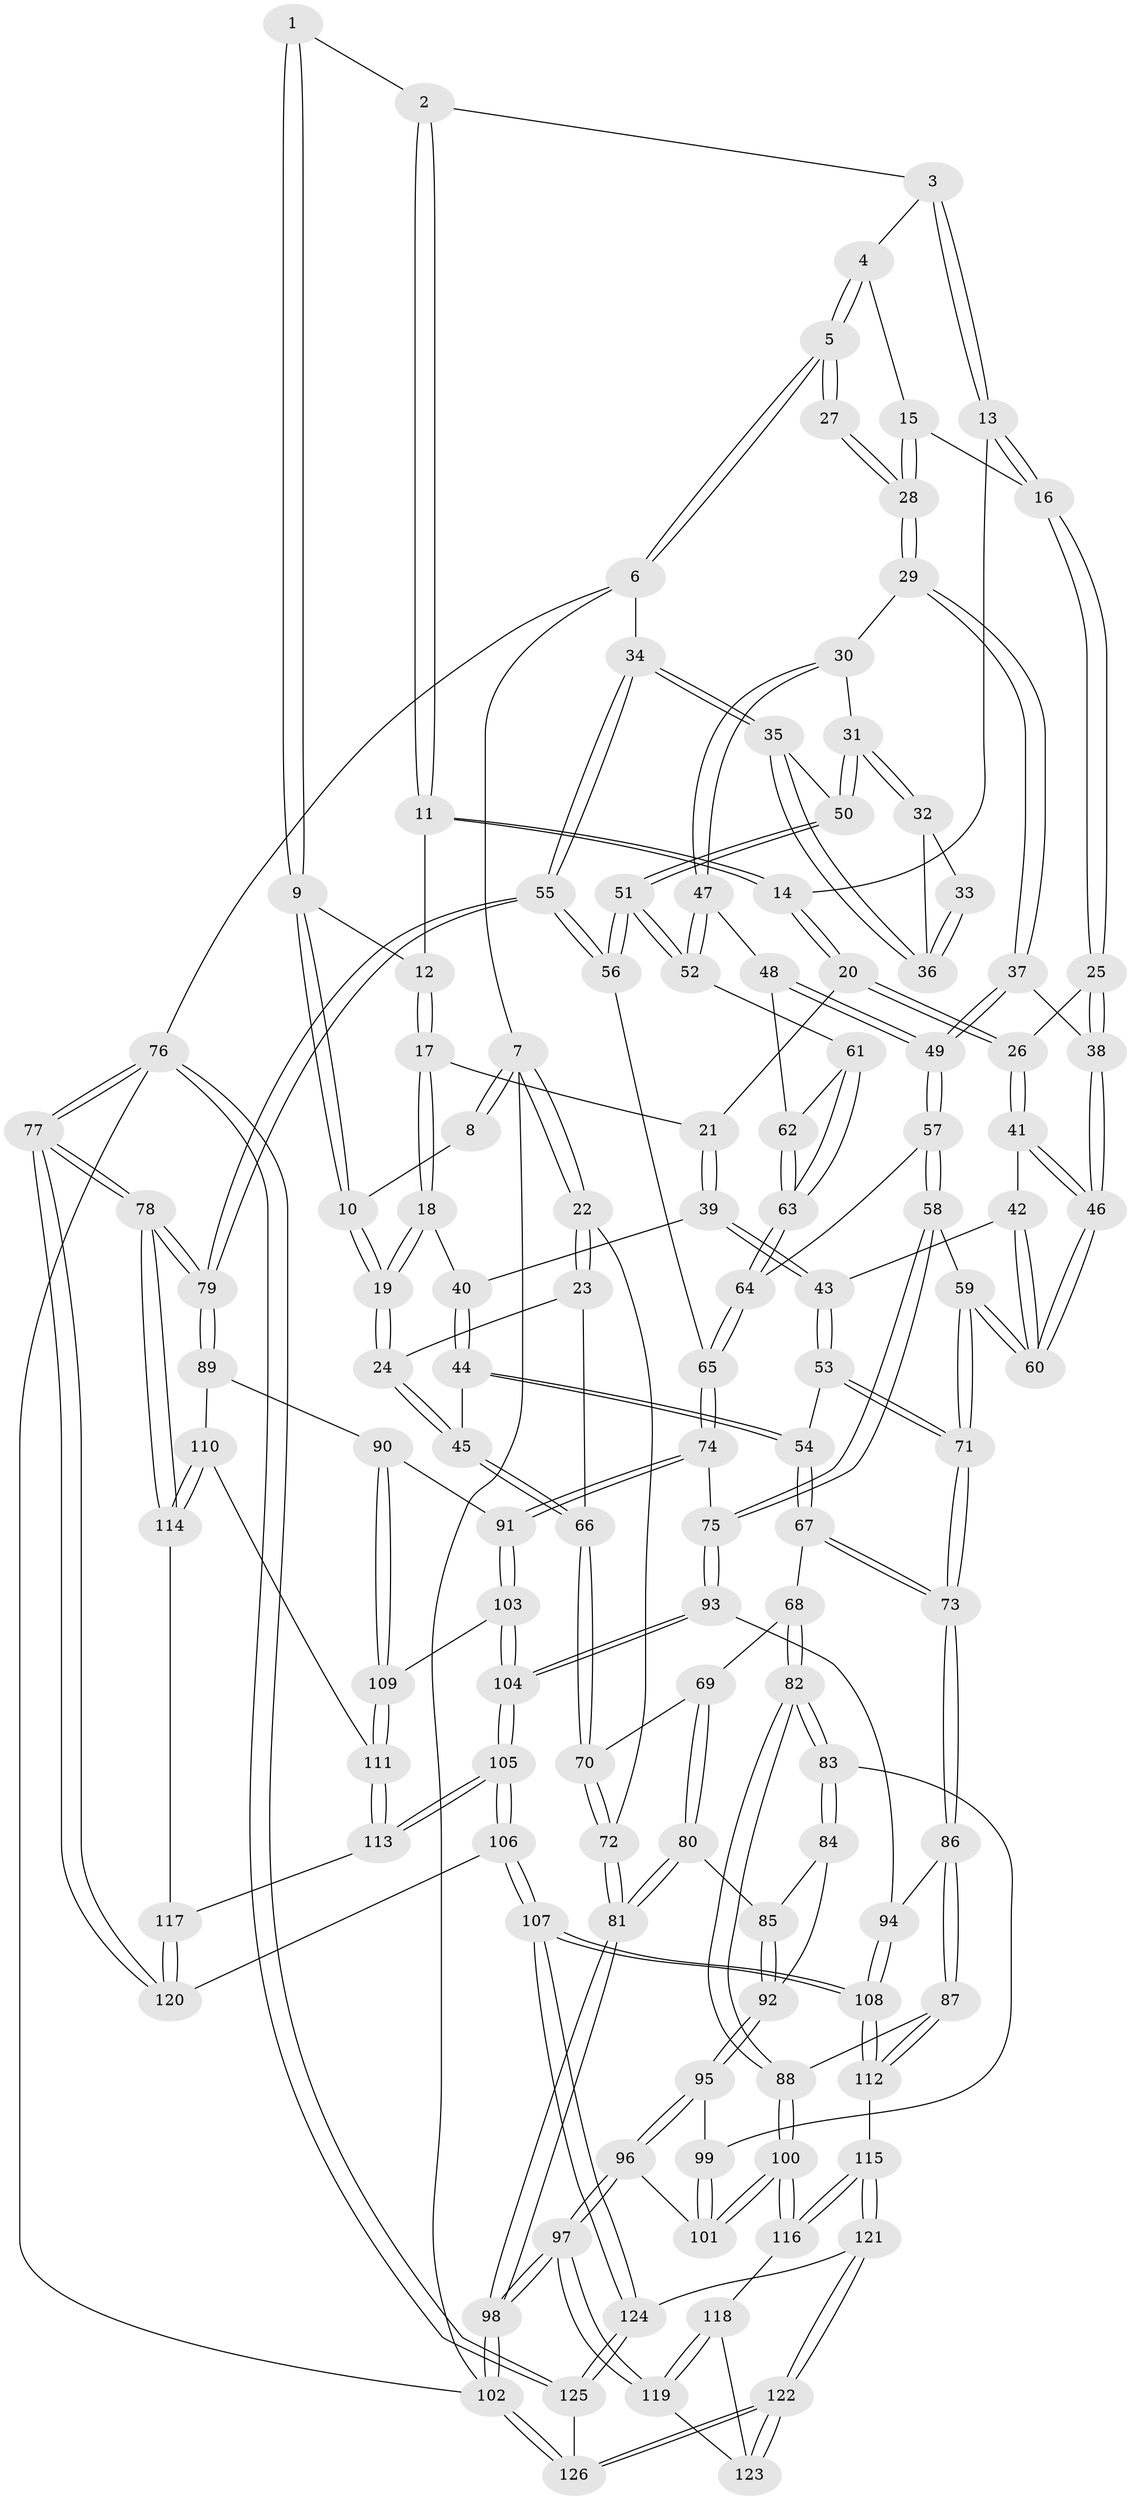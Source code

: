 // coarse degree distribution, {3: 0.06818181818181818, 4: 0.3068181818181818, 6: 0.17045454545454544, 5: 0.4318181818181818, 2: 0.022727272727272728}
// Generated by graph-tools (version 1.1) at 2025/24/03/03/25 07:24:34]
// undirected, 126 vertices, 312 edges
graph export_dot {
graph [start="1"]
  node [color=gray90,style=filled];
  1 [pos="+0.21802246901913602+0"];
  2 [pos="+0.23542474454261403+0"];
  3 [pos="+0.5731288283370638+0"];
  4 [pos="+0.576132391338616+0"];
  5 [pos="+1+0"];
  6 [pos="+1+0"];
  7 [pos="+0+0"];
  8 [pos="+0.13769230196336477+0"];
  9 [pos="+0.16241045982197422+0.054333950736530974"];
  10 [pos="+0.09028578299079387+0.11170663446112425"];
  11 [pos="+0.2721995628208542+0.03462878656995711"];
  12 [pos="+0.2515939325240227+0.08494691580576778"];
  13 [pos="+0.5637539819251592+0"];
  14 [pos="+0.44082744797211554+0.09869780035298349"];
  15 [pos="+0.7589040589221494+0.13875215530357823"];
  16 [pos="+0.6020074995418666+0.1579400276674602"];
  17 [pos="+0.24965888894948354+0.10619280309016964"];
  18 [pos="+0.1277310508467013+0.17977465657097974"];
  19 [pos="+0.06410698089383494+0.16622971061567515"];
  20 [pos="+0.43606242098360304+0.14784883490401016"];
  21 [pos="+0.3215436429410603+0.18042991075944442"];
  22 [pos="+0+0.16321410155351793"];
  23 [pos="+0+0.1794904225758513"];
  24 [pos="+0+0.1904898991778608"];
  25 [pos="+0.5582133931534814+0.2100717536065315"];
  26 [pos="+0.4555590795096755+0.17531072940628126"];
  27 [pos="+0.9810483230057282+0.027006323170059958"];
  28 [pos="+0.7682576767393748+0.1467064363389602"];
  29 [pos="+0.7695851767422521+0.17445881434655355"];
  30 [pos="+0.8032478887624726+0.22493310093857324"];
  31 [pos="+0.9051446262720478+0.2577334131221425"];
  32 [pos="+0.9291493554834895+0.22334271576803008"];
  33 [pos="+0.9468613052822359+0.1885035231208629"];
  34 [pos="+1+0.27902141961041027"];
  35 [pos="+1+0.2781884593297496"];
  36 [pos="+1+0.2571563803436222"];
  37 [pos="+0.6244934965983866+0.3036568392258791"];
  38 [pos="+0.6102873667373089+0.30270071281385735"];
  39 [pos="+0.2769319090061633+0.26512792450094574"];
  40 [pos="+0.1743650597658138+0.22449091766616694"];
  41 [pos="+0.42510476764111854+0.3057391164836094"];
  42 [pos="+0.303018174302403+0.3543266743777162"];
  43 [pos="+0.3012341093495205+0.35458602688035884"];
  44 [pos="+0.14726889697857543+0.3756909098451421"];
  45 [pos="+0.11757191639158474+0.37594010006977485"];
  46 [pos="+0.5302307760425319+0.3848497082810665"];
  47 [pos="+0.7949525858739477+0.283193348524289"];
  48 [pos="+0.7410721378567052+0.35414447043695685"];
  49 [pos="+0.6818321324080442+0.3502629370488073"];
  50 [pos="+0.9303539074912438+0.3080483449028339"];
  51 [pos="+0.907852835134328+0.39207283996370007"];
  52 [pos="+0.8618244804415475+0.3715826917330802"];
  53 [pos="+0.2733621704591676+0.3966714930894574"];
  54 [pos="+0.25371863312173293+0.41158493267638835"];
  55 [pos="+1+0.548917898575538"];
  56 [pos="+0.9272132819454146+0.4540494602407628"];
  57 [pos="+0.6782696825335142+0.46213763060325797"];
  58 [pos="+0.6314412419060861+0.4978105218960036"];
  59 [pos="+0.5232587652114199+0.5086530171817838"];
  60 [pos="+0.5193642260866078+0.4676388888915604"];
  61 [pos="+0.8141995181744226+0.37522924375675126"];
  62 [pos="+0.7451833139657558+0.3587534348916495"];
  63 [pos="+0.7711892242742584+0.4550320277854087"];
  64 [pos="+0.7729059339202006+0.4716606035386828"];
  65 [pos="+0.8282015539753185+0.5184779221863831"];
  66 [pos="+0.07010037731836458+0.428079078118638"];
  67 [pos="+0.23585688431896315+0.5047786168043281"];
  68 [pos="+0.23195104640957462+0.513247146729233"];
  69 [pos="+0.07548471508558068+0.5062141586138552"];
  70 [pos="+0.05756181335588045+0.4465594899133583"];
  71 [pos="+0.49351180520550875+0.5608705173808277"];
  72 [pos="+0+0.4175796198124978"];
  73 [pos="+0.4927401640204949+0.5639066708730273"];
  74 [pos="+0.8153260968674957+0.5599142580686565"];
  75 [pos="+0.7374079108100732+0.6030155451230387"];
  76 [pos="+1+1"];
  77 [pos="+1+1"];
  78 [pos="+1+1"];
  79 [pos="+1+0.5737809435177236"];
  80 [pos="+0.04703547679132182+0.5766658387162834"];
  81 [pos="+0+0.7624206610090688"];
  82 [pos="+0.23214882731451914+0.5682774729329719"];
  83 [pos="+0.21932451587676507+0.5762856266344781"];
  84 [pos="+0.20009738319334244+0.5796629944905958"];
  85 [pos="+0.08212364904064366+0.5910201167234155"];
  86 [pos="+0.49007637298629636+0.5956377750967544"];
  87 [pos="+0.47834607790805667+0.6223777605178025"];
  88 [pos="+0.2805417373176047+0.6265100438886938"];
  89 [pos="+1+0.6364091394578115"];
  90 [pos="+0.998430426363227+0.6343000105791867"];
  91 [pos="+0.856929252706039+0.620212646256884"];
  92 [pos="+0.11721129907924956+0.6380657042744503"];
  93 [pos="+0.7181762837580057+0.6353737334733485"];
  94 [pos="+0.6963459719479809+0.6457817246954464"];
  95 [pos="+0.1265036357289213+0.6577960649782123"];
  96 [pos="+0.12781652913225547+0.7183532454933473"];
  97 [pos="+0+0.8690972471465427"];
  98 [pos="+0+0.9650827914299059"];
  99 [pos="+0.20440459409764164+0.5980393014924118"];
  100 [pos="+0.2549189878621643+0.7376443824552059"];
  101 [pos="+0.15687895911007313+0.7154821411650707"];
  102 [pos="+0+1"];
  103 [pos="+0.8551083905065205+0.6940217453621778"];
  104 [pos="+0.7801123361906582+0.7269777448353285"];
  105 [pos="+0.7604104178439869+0.7980303331226191"];
  106 [pos="+0.7275332808278103+0.8674695654166805"];
  107 [pos="+0.6872382593090548+0.8851548561101041"];
  108 [pos="+0.6295192711637075+0.8050359569690602"];
  109 [pos="+0.8603399784686839+0.6989158579866611"];
  110 [pos="+0.9326045057593477+0.720355618325156"];
  111 [pos="+0.8911000344439131+0.7307330837027941"];
  112 [pos="+0.482941089989913+0.7197884162609058"];
  113 [pos="+0.8886326141282894+0.7499946873329553"];
  114 [pos="+1+0.8233212158878527"];
  115 [pos="+0.4477885266592272+0.7590144061886697"];
  116 [pos="+0.26578460052827824+0.7589538428287211"];
  117 [pos="+0.8970586484357204+0.8030831294152048"];
  118 [pos="+0.2554937955543688+0.7987486667102506"];
  119 [pos="+0+0.8615226474113086"];
  120 [pos="+0.82961055808231+0.8766550893317765"];
  121 [pos="+0.40940201177974433+0.9300314538908718"];
  122 [pos="+0.32035674865777825+1"];
  123 [pos="+0.26598357482499585+0.8573248884296701"];
  124 [pos="+0.6728617506607992+0.9253239657774494"];
  125 [pos="+0.692250144039566+1"];
  126 [pos="+0.25265504499304625+1"];
  1 -- 2;
  1 -- 9;
  1 -- 9;
  2 -- 3;
  2 -- 11;
  2 -- 11;
  3 -- 4;
  3 -- 13;
  3 -- 13;
  4 -- 5;
  4 -- 5;
  4 -- 15;
  5 -- 6;
  5 -- 6;
  5 -- 27;
  5 -- 27;
  6 -- 7;
  6 -- 34;
  6 -- 76;
  7 -- 8;
  7 -- 8;
  7 -- 22;
  7 -- 22;
  7 -- 102;
  8 -- 10;
  9 -- 10;
  9 -- 10;
  9 -- 12;
  10 -- 19;
  10 -- 19;
  11 -- 12;
  11 -- 14;
  11 -- 14;
  12 -- 17;
  12 -- 17;
  13 -- 14;
  13 -- 16;
  13 -- 16;
  14 -- 20;
  14 -- 20;
  15 -- 16;
  15 -- 28;
  15 -- 28;
  16 -- 25;
  16 -- 25;
  17 -- 18;
  17 -- 18;
  17 -- 21;
  18 -- 19;
  18 -- 19;
  18 -- 40;
  19 -- 24;
  19 -- 24;
  20 -- 21;
  20 -- 26;
  20 -- 26;
  21 -- 39;
  21 -- 39;
  22 -- 23;
  22 -- 23;
  22 -- 72;
  23 -- 24;
  23 -- 66;
  24 -- 45;
  24 -- 45;
  25 -- 26;
  25 -- 38;
  25 -- 38;
  26 -- 41;
  26 -- 41;
  27 -- 28;
  27 -- 28;
  28 -- 29;
  28 -- 29;
  29 -- 30;
  29 -- 37;
  29 -- 37;
  30 -- 31;
  30 -- 47;
  30 -- 47;
  31 -- 32;
  31 -- 32;
  31 -- 50;
  31 -- 50;
  32 -- 33;
  32 -- 36;
  33 -- 36;
  33 -- 36;
  34 -- 35;
  34 -- 35;
  34 -- 55;
  34 -- 55;
  35 -- 36;
  35 -- 36;
  35 -- 50;
  37 -- 38;
  37 -- 49;
  37 -- 49;
  38 -- 46;
  38 -- 46;
  39 -- 40;
  39 -- 43;
  39 -- 43;
  40 -- 44;
  40 -- 44;
  41 -- 42;
  41 -- 46;
  41 -- 46;
  42 -- 43;
  42 -- 60;
  42 -- 60;
  43 -- 53;
  43 -- 53;
  44 -- 45;
  44 -- 54;
  44 -- 54;
  45 -- 66;
  45 -- 66;
  46 -- 60;
  46 -- 60;
  47 -- 48;
  47 -- 52;
  47 -- 52;
  48 -- 49;
  48 -- 49;
  48 -- 62;
  49 -- 57;
  49 -- 57;
  50 -- 51;
  50 -- 51;
  51 -- 52;
  51 -- 52;
  51 -- 56;
  51 -- 56;
  52 -- 61;
  53 -- 54;
  53 -- 71;
  53 -- 71;
  54 -- 67;
  54 -- 67;
  55 -- 56;
  55 -- 56;
  55 -- 79;
  55 -- 79;
  56 -- 65;
  57 -- 58;
  57 -- 58;
  57 -- 64;
  58 -- 59;
  58 -- 75;
  58 -- 75;
  59 -- 60;
  59 -- 60;
  59 -- 71;
  59 -- 71;
  61 -- 62;
  61 -- 63;
  61 -- 63;
  62 -- 63;
  62 -- 63;
  63 -- 64;
  63 -- 64;
  64 -- 65;
  64 -- 65;
  65 -- 74;
  65 -- 74;
  66 -- 70;
  66 -- 70;
  67 -- 68;
  67 -- 73;
  67 -- 73;
  68 -- 69;
  68 -- 82;
  68 -- 82;
  69 -- 70;
  69 -- 80;
  69 -- 80;
  70 -- 72;
  70 -- 72;
  71 -- 73;
  71 -- 73;
  72 -- 81;
  72 -- 81;
  73 -- 86;
  73 -- 86;
  74 -- 75;
  74 -- 91;
  74 -- 91;
  75 -- 93;
  75 -- 93;
  76 -- 77;
  76 -- 77;
  76 -- 125;
  76 -- 125;
  76 -- 102;
  77 -- 78;
  77 -- 78;
  77 -- 120;
  77 -- 120;
  78 -- 79;
  78 -- 79;
  78 -- 114;
  78 -- 114;
  79 -- 89;
  79 -- 89;
  80 -- 81;
  80 -- 81;
  80 -- 85;
  81 -- 98;
  81 -- 98;
  82 -- 83;
  82 -- 83;
  82 -- 88;
  82 -- 88;
  83 -- 84;
  83 -- 84;
  83 -- 99;
  84 -- 85;
  84 -- 92;
  85 -- 92;
  85 -- 92;
  86 -- 87;
  86 -- 87;
  86 -- 94;
  87 -- 88;
  87 -- 112;
  87 -- 112;
  88 -- 100;
  88 -- 100;
  89 -- 90;
  89 -- 110;
  90 -- 91;
  90 -- 109;
  90 -- 109;
  91 -- 103;
  91 -- 103;
  92 -- 95;
  92 -- 95;
  93 -- 94;
  93 -- 104;
  93 -- 104;
  94 -- 108;
  94 -- 108;
  95 -- 96;
  95 -- 96;
  95 -- 99;
  96 -- 97;
  96 -- 97;
  96 -- 101;
  97 -- 98;
  97 -- 98;
  97 -- 119;
  97 -- 119;
  98 -- 102;
  98 -- 102;
  99 -- 101;
  99 -- 101;
  100 -- 101;
  100 -- 101;
  100 -- 116;
  100 -- 116;
  102 -- 126;
  102 -- 126;
  103 -- 104;
  103 -- 104;
  103 -- 109;
  104 -- 105;
  104 -- 105;
  105 -- 106;
  105 -- 106;
  105 -- 113;
  105 -- 113;
  106 -- 107;
  106 -- 107;
  106 -- 120;
  107 -- 108;
  107 -- 108;
  107 -- 124;
  107 -- 124;
  108 -- 112;
  108 -- 112;
  109 -- 111;
  109 -- 111;
  110 -- 111;
  110 -- 114;
  110 -- 114;
  111 -- 113;
  111 -- 113;
  112 -- 115;
  113 -- 117;
  114 -- 117;
  115 -- 116;
  115 -- 116;
  115 -- 121;
  115 -- 121;
  116 -- 118;
  117 -- 120;
  117 -- 120;
  118 -- 119;
  118 -- 119;
  118 -- 123;
  119 -- 123;
  121 -- 122;
  121 -- 122;
  121 -- 124;
  122 -- 123;
  122 -- 123;
  122 -- 126;
  122 -- 126;
  124 -- 125;
  124 -- 125;
  125 -- 126;
}
